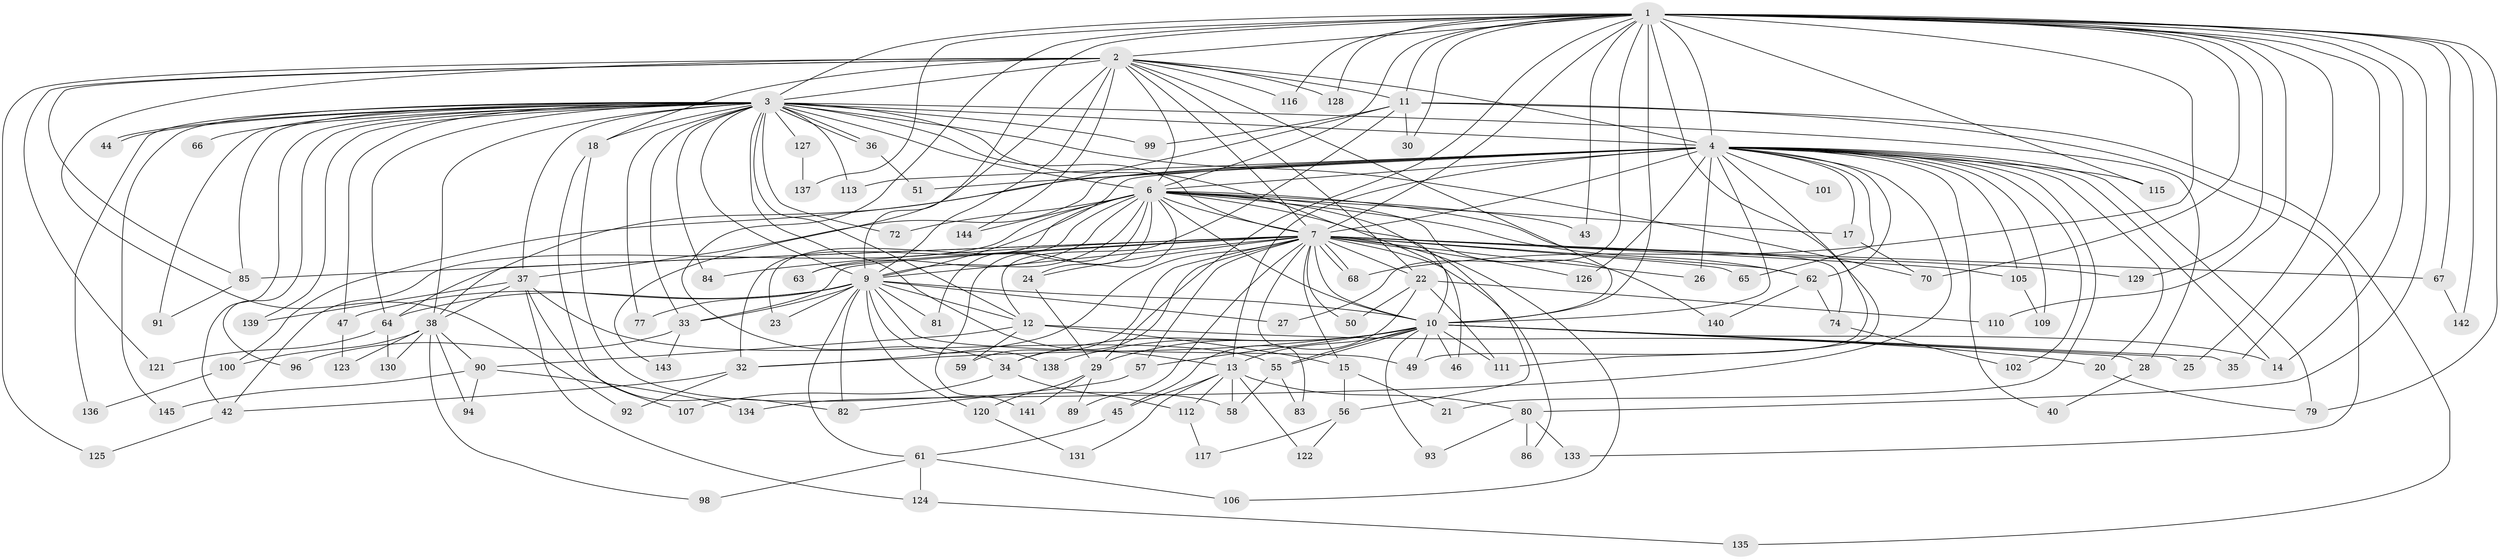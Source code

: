 // Generated by graph-tools (version 1.1) at 2025/23/03/03/25 07:23:40]
// undirected, 116 vertices, 261 edges
graph export_dot {
graph [start="1"]
  node [color=gray90,style=filled];
  1 [super="+132"];
  2 [super="+16"];
  3 [super="+8"];
  4 [super="+5"];
  6 [super="+31"];
  7 [super="+75"];
  9 [super="+19"];
  10 [super="+119"];
  11 [super="+104"];
  12 [super="+71"];
  13 [super="+52"];
  14 [super="+54"];
  15;
  17;
  18 [super="+87"];
  20;
  21;
  22;
  23;
  24;
  25;
  26;
  27;
  28;
  29 [super="+53"];
  30;
  32 [super="+48"];
  33 [super="+60"];
  34 [super="+41"];
  35;
  36;
  37 [super="+88"];
  38 [super="+39"];
  40;
  42 [super="+73"];
  43;
  44;
  45;
  46;
  47;
  49 [super="+69"];
  50;
  51;
  55;
  56;
  57;
  58 [super="+78"];
  59;
  61;
  62 [super="+97"];
  63;
  64 [super="+76"];
  65;
  66;
  67;
  68 [super="+103"];
  70 [super="+95"];
  72;
  74;
  77;
  79 [super="+108"];
  80;
  81;
  82 [super="+118"];
  83;
  84;
  85 [super="+114"];
  86;
  89;
  90;
  91;
  92;
  93;
  94;
  96;
  98;
  99;
  100;
  101;
  102;
  105;
  106;
  107;
  109;
  110;
  111;
  112;
  113;
  115;
  116;
  117;
  120;
  121;
  122;
  123;
  124;
  125;
  126;
  127;
  128;
  129;
  130;
  131;
  133;
  134;
  135;
  136;
  137;
  138;
  139;
  140;
  141;
  142;
  143;
  144;
  145;
  1 -- 2;
  1 -- 3 [weight=2];
  1 -- 4 [weight=2];
  1 -- 6;
  1 -- 7;
  1 -- 9;
  1 -- 10 [weight=2];
  1 -- 11;
  1 -- 14;
  1 -- 25;
  1 -- 27;
  1 -- 30;
  1 -- 35;
  1 -- 43;
  1 -- 67;
  1 -- 70;
  1 -- 80;
  1 -- 110;
  1 -- 111;
  1 -- 115;
  1 -- 116;
  1 -- 128;
  1 -- 129;
  1 -- 137;
  1 -- 142;
  1 -- 79;
  1 -- 29;
  1 -- 68;
  1 -- 34;
  2 -- 3 [weight=2];
  2 -- 4 [weight=2];
  2 -- 6;
  2 -- 7;
  2 -- 9 [weight=2];
  2 -- 10;
  2 -- 11 [weight=2];
  2 -- 18 [weight=2];
  2 -- 22;
  2 -- 85;
  2 -- 92;
  2 -- 116;
  2 -- 121;
  2 -- 125;
  2 -- 128;
  2 -- 143;
  2 -- 144;
  3 -- 4 [weight=4];
  3 -- 6 [weight=3];
  3 -- 7 [weight=2];
  3 -- 9 [weight=2];
  3 -- 10 [weight=2];
  3 -- 12;
  3 -- 13;
  3 -- 28;
  3 -- 36;
  3 -- 36;
  3 -- 37;
  3 -- 44;
  3 -- 44;
  3 -- 66 [weight=2];
  3 -- 72;
  3 -- 77;
  3 -- 84;
  3 -- 113;
  3 -- 127 [weight=2];
  3 -- 136;
  3 -- 145;
  3 -- 38;
  3 -- 33;
  3 -- 64;
  3 -- 139;
  3 -- 18;
  3 -- 85;
  3 -- 91;
  3 -- 96;
  3 -- 99;
  3 -- 47;
  3 -- 42;
  3 -- 70;
  4 -- 6 [weight=2];
  4 -- 7 [weight=3];
  4 -- 9 [weight=2];
  4 -- 10 [weight=2];
  4 -- 17;
  4 -- 40;
  4 -- 102;
  4 -- 109;
  4 -- 115;
  4 -- 65;
  4 -- 134;
  4 -- 13;
  4 -- 14;
  4 -- 79;
  4 -- 20;
  4 -- 21;
  4 -- 26;
  4 -- 100;
  4 -- 37;
  4 -- 101;
  4 -- 105;
  4 -- 49;
  4 -- 113;
  4 -- 51;
  4 -- 126;
  4 -- 62;
  6 -- 7;
  6 -- 9 [weight=2];
  6 -- 10;
  6 -- 17;
  6 -- 23;
  6 -- 24;
  6 -- 32;
  6 -- 42;
  6 -- 43;
  6 -- 56;
  6 -- 62;
  6 -- 63;
  6 -- 72;
  6 -- 74;
  6 -- 140;
  6 -- 141;
  6 -- 144;
  6 -- 46;
  6 -- 81;
  7 -- 9;
  7 -- 10;
  7 -- 15;
  7 -- 22;
  7 -- 24;
  7 -- 26;
  7 -- 32;
  7 -- 33;
  7 -- 34;
  7 -- 50;
  7 -- 57;
  7 -- 59;
  7 -- 62;
  7 -- 63;
  7 -- 64;
  7 -- 65;
  7 -- 67;
  7 -- 68;
  7 -- 68;
  7 -- 83;
  7 -- 84;
  7 -- 86;
  7 -- 89;
  7 -- 105;
  7 -- 106;
  7 -- 126;
  7 -- 129;
  7 -- 85;
  9 -- 10;
  9 -- 12;
  9 -- 23;
  9 -- 27;
  9 -- 33;
  9 -- 47;
  9 -- 49;
  9 -- 61;
  9 -- 77;
  9 -- 120;
  9 -- 138;
  9 -- 81;
  9 -- 82;
  9 -- 64;
  10 -- 14;
  10 -- 25;
  10 -- 28;
  10 -- 29;
  10 -- 34;
  10 -- 35;
  10 -- 46;
  10 -- 55;
  10 -- 55;
  10 -- 57;
  10 -- 93;
  10 -- 138;
  10 -- 13;
  10 -- 111;
  10 -- 49;
  10 -- 32;
  11 -- 30;
  11 -- 38;
  11 -- 99;
  11 -- 133;
  11 -- 12;
  11 -- 135;
  12 -- 15;
  12 -- 20;
  12 -- 59;
  12 -- 90;
  13 -- 45;
  13 -- 80;
  13 -- 112;
  13 -- 131;
  13 -- 122;
  13 -- 58;
  15 -- 21;
  15 -- 56;
  17 -- 70;
  18 -- 58;
  18 -- 107;
  20 -- 79;
  22 -- 45;
  22 -- 50;
  22 -- 110;
  22 -- 111;
  24 -- 29;
  28 -- 40;
  29 -- 89;
  29 -- 120;
  29 -- 141;
  32 -- 42;
  32 -- 92;
  33 -- 96;
  33 -- 143;
  34 -- 112;
  34 -- 107;
  36 -- 51;
  37 -- 38;
  37 -- 124;
  37 -- 139;
  37 -- 82;
  37 -- 55;
  38 -- 90;
  38 -- 98;
  38 -- 100;
  38 -- 123;
  38 -- 130;
  38 -- 94;
  42 -- 125;
  45 -- 61;
  47 -- 123;
  55 -- 58;
  55 -- 83;
  56 -- 117;
  56 -- 122;
  57 -- 82;
  61 -- 98;
  61 -- 106;
  61 -- 124;
  62 -- 74;
  62 -- 140;
  64 -- 130;
  64 -- 121;
  67 -- 142;
  74 -- 102;
  80 -- 86;
  80 -- 93;
  80 -- 133;
  85 -- 91;
  90 -- 94;
  90 -- 134;
  90 -- 145;
  100 -- 136;
  105 -- 109;
  112 -- 117;
  120 -- 131;
  124 -- 135;
  127 -- 137;
}
